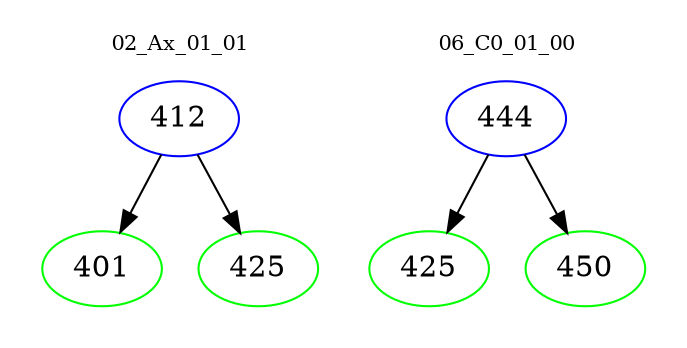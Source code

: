 digraph{
subgraph cluster_0 {
color = white
label = "02_Ax_01_01";
fontsize=10;
T0_412 [label="412", color="blue"]
T0_412 -> T0_401 [color="black"]
T0_401 [label="401", color="green"]
T0_412 -> T0_425 [color="black"]
T0_425 [label="425", color="green"]
}
subgraph cluster_1 {
color = white
label = "06_C0_01_00";
fontsize=10;
T1_444 [label="444", color="blue"]
T1_444 -> T1_425 [color="black"]
T1_425 [label="425", color="green"]
T1_444 -> T1_450 [color="black"]
T1_450 [label="450", color="green"]
}
}
